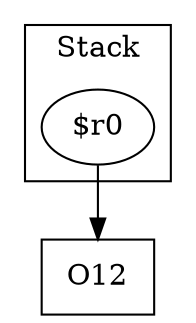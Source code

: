 digraph sample {
  rankDir="LR";
  subgraph cluster_0 {
    label="Stack"
    "$r0"; 
  }
  "$r0" -> { O12[shape=box]};
}

